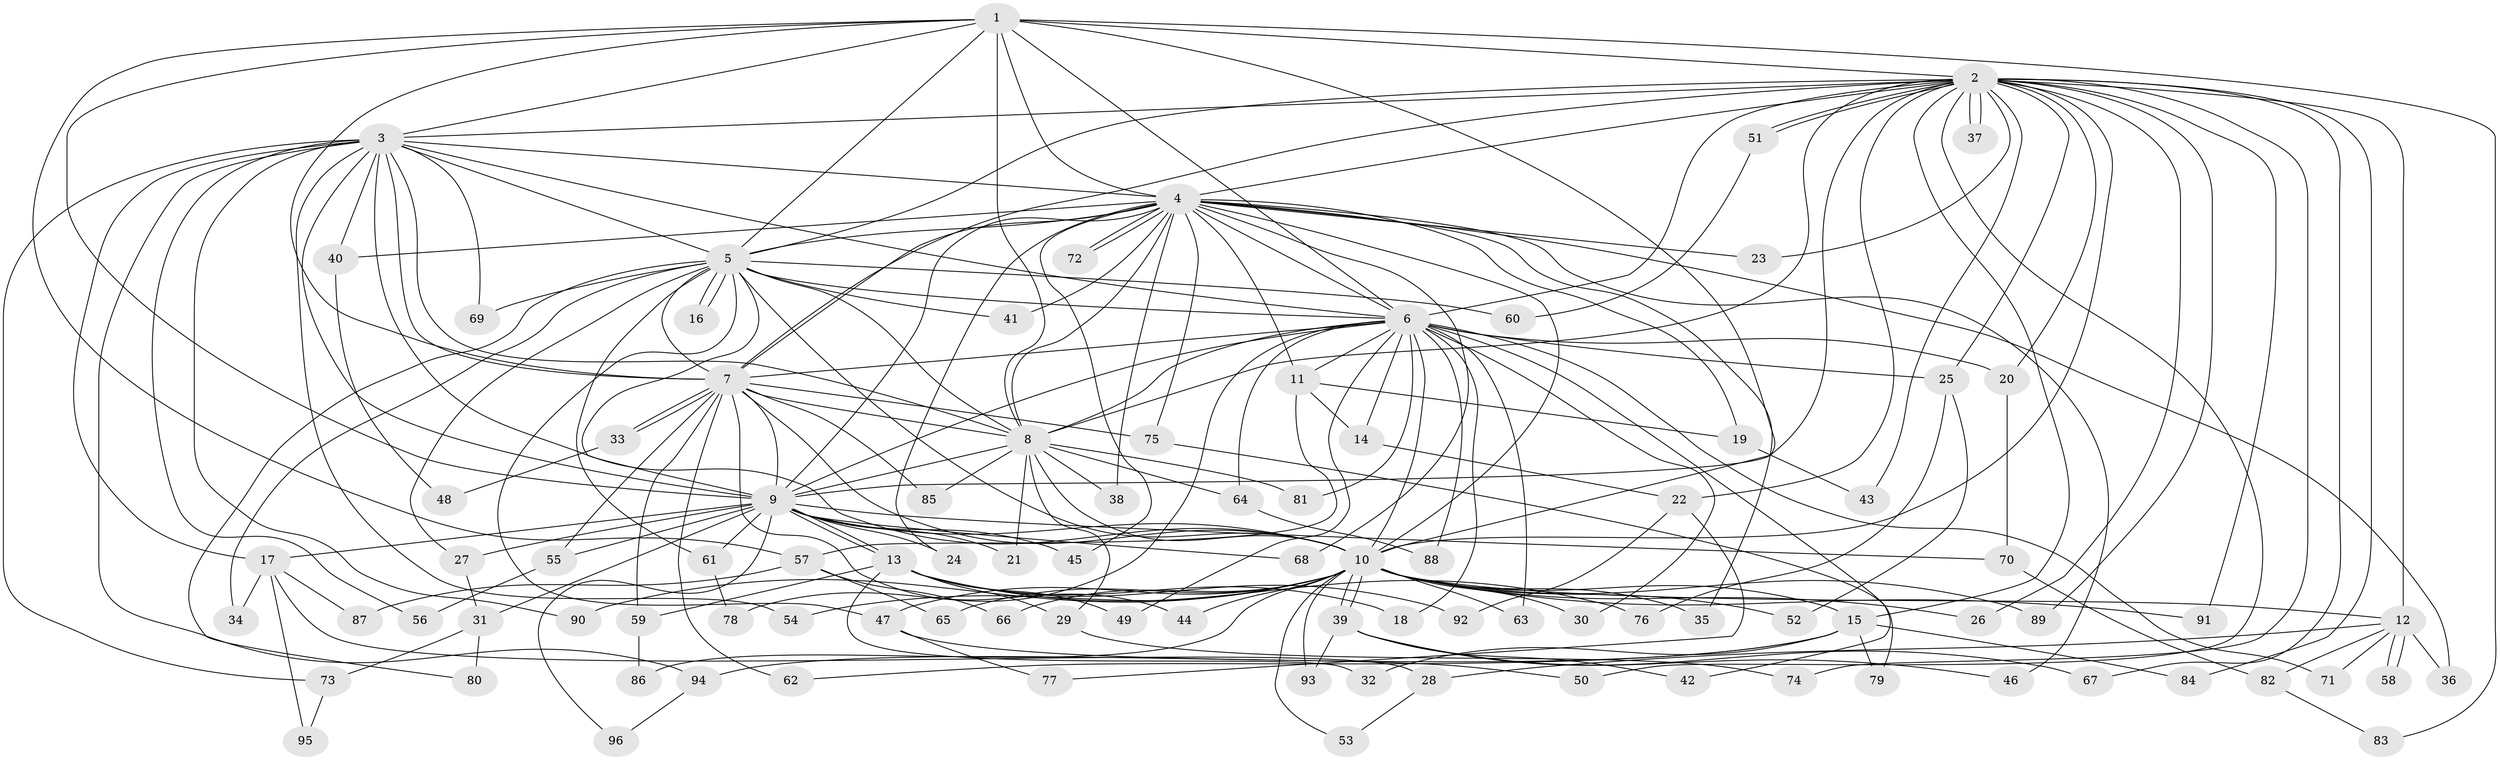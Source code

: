 // Generated by graph-tools (version 1.1) at 2025/11/02/27/25 16:11:01]
// undirected, 96 vertices, 217 edges
graph export_dot {
graph [start="1"]
  node [color=gray90,style=filled];
  1;
  2;
  3;
  4;
  5;
  6;
  7;
  8;
  9;
  10;
  11;
  12;
  13;
  14;
  15;
  16;
  17;
  18;
  19;
  20;
  21;
  22;
  23;
  24;
  25;
  26;
  27;
  28;
  29;
  30;
  31;
  32;
  33;
  34;
  35;
  36;
  37;
  38;
  39;
  40;
  41;
  42;
  43;
  44;
  45;
  46;
  47;
  48;
  49;
  50;
  51;
  52;
  53;
  54;
  55;
  56;
  57;
  58;
  59;
  60;
  61;
  62;
  63;
  64;
  65;
  66;
  67;
  68;
  69;
  70;
  71;
  72;
  73;
  74;
  75;
  76;
  77;
  78;
  79;
  80;
  81;
  82;
  83;
  84;
  85;
  86;
  87;
  88;
  89;
  90;
  91;
  92;
  93;
  94;
  95;
  96;
  1 -- 2;
  1 -- 3;
  1 -- 4;
  1 -- 5;
  1 -- 6;
  1 -- 7;
  1 -- 8;
  1 -- 9;
  1 -- 10;
  1 -- 57;
  1 -- 83;
  2 -- 3;
  2 -- 4;
  2 -- 5;
  2 -- 6;
  2 -- 7;
  2 -- 8;
  2 -- 9;
  2 -- 10;
  2 -- 12;
  2 -- 15;
  2 -- 20;
  2 -- 22;
  2 -- 23;
  2 -- 25;
  2 -- 26;
  2 -- 37;
  2 -- 37;
  2 -- 43;
  2 -- 50;
  2 -- 51;
  2 -- 51;
  2 -- 67;
  2 -- 74;
  2 -- 84;
  2 -- 89;
  2 -- 91;
  3 -- 4;
  3 -- 5;
  3 -- 6;
  3 -- 7;
  3 -- 8;
  3 -- 9;
  3 -- 10;
  3 -- 17;
  3 -- 40;
  3 -- 54;
  3 -- 56;
  3 -- 69;
  3 -- 73;
  3 -- 90;
  3 -- 94;
  4 -- 5;
  4 -- 6;
  4 -- 7;
  4 -- 8;
  4 -- 9;
  4 -- 10;
  4 -- 11;
  4 -- 19;
  4 -- 23;
  4 -- 24;
  4 -- 35;
  4 -- 36;
  4 -- 38;
  4 -- 40;
  4 -- 41;
  4 -- 45;
  4 -- 46;
  4 -- 68;
  4 -- 72;
  4 -- 72;
  4 -- 75;
  5 -- 6;
  5 -- 7;
  5 -- 8;
  5 -- 9;
  5 -- 10;
  5 -- 16;
  5 -- 16;
  5 -- 27;
  5 -- 34;
  5 -- 41;
  5 -- 47;
  5 -- 60;
  5 -- 61;
  5 -- 69;
  5 -- 80;
  6 -- 7;
  6 -- 8;
  6 -- 9;
  6 -- 10;
  6 -- 11;
  6 -- 14;
  6 -- 18;
  6 -- 20;
  6 -- 25;
  6 -- 30;
  6 -- 42;
  6 -- 49;
  6 -- 63;
  6 -- 64;
  6 -- 71;
  6 -- 78;
  6 -- 81;
  6 -- 88;
  7 -- 8;
  7 -- 9;
  7 -- 10;
  7 -- 33;
  7 -- 33;
  7 -- 44;
  7 -- 55;
  7 -- 59;
  7 -- 62;
  7 -- 75;
  7 -- 85;
  8 -- 9;
  8 -- 10;
  8 -- 21;
  8 -- 29;
  8 -- 38;
  8 -- 64;
  8 -- 81;
  8 -- 85;
  9 -- 10;
  9 -- 13;
  9 -- 13;
  9 -- 17;
  9 -- 21;
  9 -- 24;
  9 -- 27;
  9 -- 31;
  9 -- 45;
  9 -- 55;
  9 -- 61;
  9 -- 68;
  9 -- 70;
  9 -- 96;
  10 -- 12;
  10 -- 15;
  10 -- 26;
  10 -- 30;
  10 -- 35;
  10 -- 39;
  10 -- 39;
  10 -- 44;
  10 -- 47;
  10 -- 52;
  10 -- 53;
  10 -- 54;
  10 -- 63;
  10 -- 65;
  10 -- 66;
  10 -- 86;
  10 -- 89;
  10 -- 90;
  10 -- 91;
  10 -- 93;
  11 -- 14;
  11 -- 19;
  11 -- 57;
  12 -- 28;
  12 -- 36;
  12 -- 58;
  12 -- 58;
  12 -- 71;
  12 -- 82;
  13 -- 18;
  13 -- 29;
  13 -- 32;
  13 -- 49;
  13 -- 59;
  13 -- 76;
  13 -- 92;
  14 -- 22;
  15 -- 32;
  15 -- 62;
  15 -- 79;
  15 -- 84;
  15 -- 94;
  17 -- 28;
  17 -- 34;
  17 -- 87;
  17 -- 95;
  19 -- 43;
  20 -- 70;
  22 -- 77;
  22 -- 92;
  25 -- 52;
  25 -- 76;
  27 -- 31;
  28 -- 53;
  29 -- 74;
  31 -- 73;
  31 -- 80;
  33 -- 48;
  39 -- 42;
  39 -- 46;
  39 -- 67;
  39 -- 93;
  40 -- 48;
  47 -- 50;
  47 -- 77;
  51 -- 60;
  55 -- 56;
  57 -- 65;
  57 -- 66;
  57 -- 87;
  59 -- 86;
  61 -- 78;
  64 -- 88;
  70 -- 82;
  73 -- 95;
  75 -- 79;
  82 -- 83;
  94 -- 96;
}
